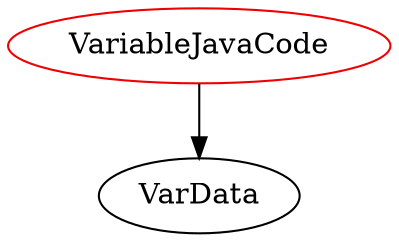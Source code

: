 digraph variablejavacode{
VariableJavaCode -> VarData;
VariableJavaCode	[shape=oval, color=red2, label="VariableJavaCode"];
}
